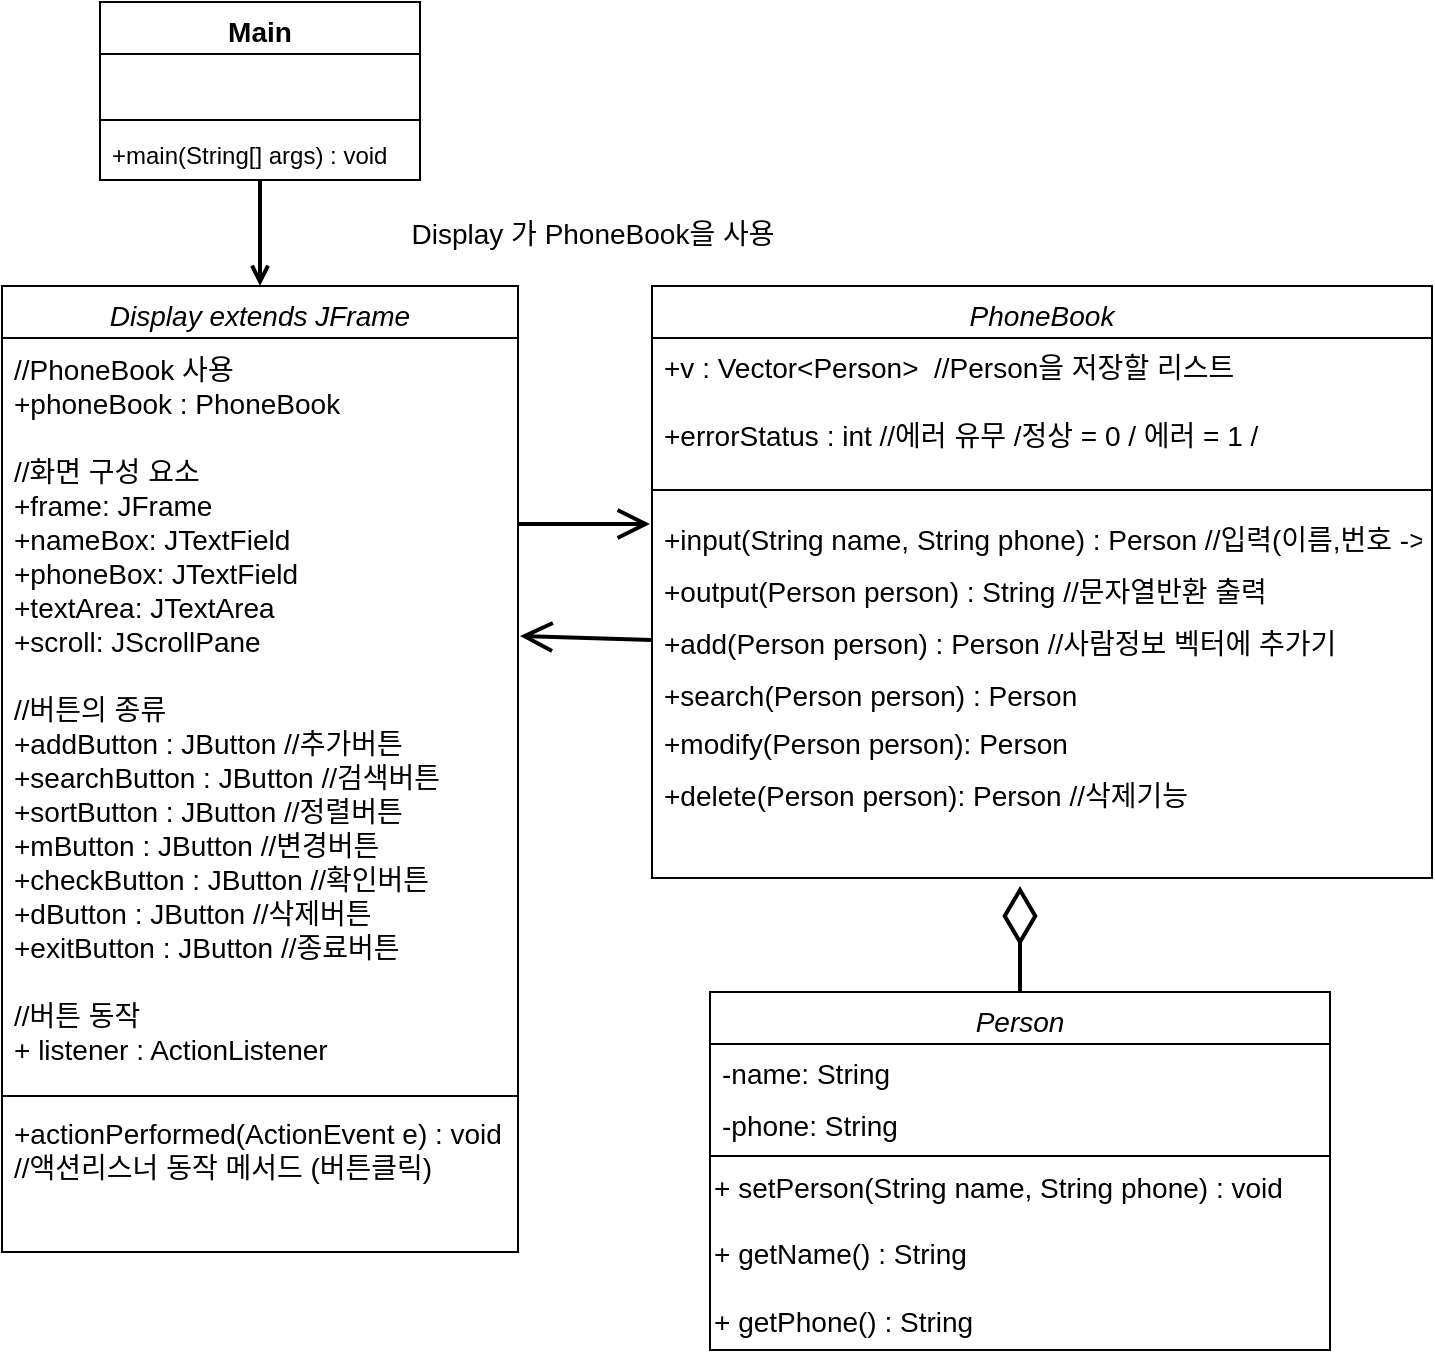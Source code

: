 <mxfile version="14.4.8" type="github">
  <diagram id="C5RBs43oDa-KdzZeNtuy" name="Page-1">
    <mxGraphModel dx="993" dy="746" grid="0" gridSize="10" guides="1" tooltips="1" connect="1" arrows="1" fold="1" page="1" pageScale="1" pageWidth="827" pageHeight="1169" math="0" shadow="0">
      <root>
        <mxCell id="WIyWlLk6GJQsqaUBKTNV-0" />
        <mxCell id="WIyWlLk6GJQsqaUBKTNV-1" parent="WIyWlLk6GJQsqaUBKTNV-0" />
        <mxCell id="P8jeqRXpjA01nZ9afECX-0" value="PhoneBook" style="swimlane;fontStyle=2;align=center;verticalAlign=top;childLayout=stackLayout;horizontal=1;startSize=26;horizontalStack=0;resizeParent=1;resizeLast=0;collapsible=1;marginBottom=0;rounded=0;shadow=0;strokeWidth=1;fontSize=14;" parent="WIyWlLk6GJQsqaUBKTNV-1" vertex="1">
          <mxGeometry x="357" y="258" width="390" height="296" as="geometry">
            <mxRectangle x="230" y="140" width="160" height="26" as="alternateBounds" />
          </mxGeometry>
        </mxCell>
        <mxCell id="P8jeqRXpjA01nZ9afECX-1" value="+v : Vector&lt;Person&gt;  //Person을 저장할 리스트     &#xa;&#xa;+errorStatus : int //에러 유무 /정상 = 0 / 에러 = 1 /" style="text;align=left;verticalAlign=top;spacingLeft=4;spacingRight=4;overflow=hidden;rotatable=0;points=[[0,0.5],[1,0.5]];portConstraint=eastwest;fontSize=14;" parent="P8jeqRXpjA01nZ9afECX-0" vertex="1">
          <mxGeometry y="26" width="390" height="66" as="geometry" />
        </mxCell>
        <mxCell id="P8jeqRXpjA01nZ9afECX-2" value="" style="line;html=1;strokeWidth=1;align=left;verticalAlign=middle;spacingTop=-1;spacingLeft=3;spacingRight=3;rotatable=0;labelPosition=right;points=[];portConstraint=eastwest;fontSize=14;" parent="P8jeqRXpjA01nZ9afECX-0" vertex="1">
          <mxGeometry y="92" width="390" height="20" as="geometry" />
        </mxCell>
        <mxCell id="f7E5iX_CI0--iNyVOqC2-0" value="+input(String name, String phone) : Person //입력(이름,번호 -&gt; 사람)&#xa;" style="text;strokeColor=none;fillColor=none;align=left;verticalAlign=top;spacingLeft=4;spacingRight=4;overflow=hidden;rotatable=0;points=[[0,0.5],[1,0.5]];portConstraint=eastwest;fontSize=14;" vertex="1" parent="P8jeqRXpjA01nZ9afECX-0">
          <mxGeometry y="112" width="390" height="26" as="geometry" />
        </mxCell>
        <mxCell id="f7E5iX_CI0--iNyVOqC2-1" value="+output(Person person) : String //문자열반환 출력" style="text;strokeColor=none;fillColor=none;align=left;verticalAlign=top;spacingLeft=4;spacingRight=4;overflow=hidden;rotatable=0;points=[[0,0.5],[1,0.5]];portConstraint=eastwest;fontSize=14;" vertex="1" parent="P8jeqRXpjA01nZ9afECX-0">
          <mxGeometry y="138" width="390" height="26" as="geometry" />
        </mxCell>
        <mxCell id="P8jeqRXpjA01nZ9afECX-22" value="+add(Person person) : Person //사람정보 벡터에 추가기" style="text;strokeColor=none;fillColor=none;align=left;verticalAlign=top;spacingLeft=4;spacingRight=4;overflow=hidden;rotatable=0;points=[[0,0.5],[1,0.5]];portConstraint=eastwest;fontSize=14;" parent="P8jeqRXpjA01nZ9afECX-0" vertex="1">
          <mxGeometry y="164" width="390" height="26" as="geometry" />
        </mxCell>
        <mxCell id="P8jeqRXpjA01nZ9afECX-23" value="+search(Person person) : Person &#xa;" style="text;strokeColor=none;fillColor=none;align=left;verticalAlign=top;spacingLeft=4;spacingRight=4;overflow=hidden;rotatable=0;points=[[0,0.5],[1,0.5]];portConstraint=eastwest;fontSize=14;" parent="P8jeqRXpjA01nZ9afECX-0" vertex="1">
          <mxGeometry y="190" width="390" height="24" as="geometry" />
        </mxCell>
        <mxCell id="P8jeqRXpjA01nZ9afECX-25" value="+modify(Person person): Person " style="text;strokeColor=none;fillColor=none;align=left;verticalAlign=top;spacingLeft=4;spacingRight=4;overflow=hidden;rotatable=0;points=[[0,0.5],[1,0.5]];portConstraint=eastwest;fontSize=14;" parent="P8jeqRXpjA01nZ9afECX-0" vertex="1">
          <mxGeometry y="214" width="390" height="26" as="geometry" />
        </mxCell>
        <mxCell id="P8jeqRXpjA01nZ9afECX-26" value="+delete(Person person): Person //삭제기능" style="text;strokeColor=none;fillColor=none;align=left;verticalAlign=top;spacingLeft=4;spacingRight=4;overflow=hidden;rotatable=0;points=[[0,0.5],[1,0.5]];portConstraint=eastwest;fontSize=14;" parent="P8jeqRXpjA01nZ9afECX-0" vertex="1">
          <mxGeometry y="240" width="390" height="26" as="geometry" />
        </mxCell>
        <mxCell id="P8jeqRXpjA01nZ9afECX-10" value="Person" style="swimlane;fontStyle=2;align=center;verticalAlign=top;childLayout=stackLayout;horizontal=1;startSize=26;horizontalStack=0;resizeParent=1;resizeLast=0;collapsible=1;marginBottom=0;rounded=0;shadow=0;strokeWidth=1;fontSize=14;" parent="WIyWlLk6GJQsqaUBKTNV-1" vertex="1">
          <mxGeometry x="386" y="611" width="310" height="179" as="geometry">
            <mxRectangle x="230" y="140" width="160" height="26" as="alternateBounds" />
          </mxGeometry>
        </mxCell>
        <mxCell id="P8jeqRXpjA01nZ9afECX-11" value="-name: String" style="text;align=left;verticalAlign=top;spacingLeft=4;spacingRight=4;overflow=hidden;rotatable=0;points=[[0,0.5],[1,0.5]];portConstraint=eastwest;fontSize=14;" parent="P8jeqRXpjA01nZ9afECX-10" vertex="1">
          <mxGeometry y="26" width="310" height="26" as="geometry" />
        </mxCell>
        <mxCell id="P8jeqRXpjA01nZ9afECX-12" value="-phone: String" style="text;align=left;verticalAlign=top;spacingLeft=4;spacingRight=4;overflow=hidden;rotatable=0;points=[[0,0.5],[1,0.5]];portConstraint=eastwest;rounded=0;shadow=0;html=0;fontSize=14;" parent="P8jeqRXpjA01nZ9afECX-10" vertex="1">
          <mxGeometry y="52" width="310" height="26" as="geometry" />
        </mxCell>
        <mxCell id="P8jeqRXpjA01nZ9afECX-13" value="" style="line;html=1;strokeWidth=1;align=left;verticalAlign=middle;spacingTop=-1;spacingLeft=3;spacingRight=3;rotatable=0;labelPosition=right;points=[];portConstraint=eastwest;fontSize=14;" parent="P8jeqRXpjA01nZ9afECX-10" vertex="1">
          <mxGeometry y="78" width="310" height="8" as="geometry" />
        </mxCell>
        <mxCell id="AGnKkswIksJs2r1xKDmr-33" value="+ setPerson(String name, String phone) : void&lt;br style=&quot;font-size: 14px&quot;&gt;&lt;br style=&quot;font-size: 14px&quot;&gt;+ getName() : String&lt;br style=&quot;font-size: 14px&quot;&gt;&lt;br style=&quot;font-size: 14px&quot;&gt;+ getPhone() : String" style="text;html=1;align=left;verticalAlign=middle;resizable=0;points=[];autosize=1;fontSize=14;" parent="P8jeqRXpjA01nZ9afECX-10" vertex="1">
          <mxGeometry y="86" width="310" height="89" as="geometry" />
        </mxCell>
        <mxCell id="te0iCXtoX0ai0mT4FdgT-9" value="Display extends JFrame" style="swimlane;fontStyle=2;align=center;verticalAlign=top;childLayout=stackLayout;horizontal=1;startSize=26;horizontalStack=0;resizeParent=1;resizeParentMax=0;resizeLast=0;collapsible=1;marginBottom=0;fontSize=14;" parent="WIyWlLk6GJQsqaUBKTNV-1" vertex="1">
          <mxGeometry x="32" y="258" width="258" height="483" as="geometry" />
        </mxCell>
        <mxCell id="te0iCXtoX0ai0mT4FdgT-10" value="//PhoneBook 사용&#xa;+phoneBook : PhoneBook&#xa;&#xa;//화면 구성 요소&#xa;+frame: JFrame&#xa;+nameBox: JTextField&#xa;+phoneBox: JTextField&#xa;+textArea: JTextArea&#xa;+scroll: JScrollPane&#xa;&#xa;//버튼의 종류&#xa;+addButton : JButton //추가버튼&#xa;+searchButton : JButton //검색버튼&#xa;+sortButton : JButton //정렬버튼&#xa;+mButton : JButton //변경버튼&#xa;+checkButton : JButton //확인버튼&#xa;+dButton : JButton //삭제버튼&#xa;+exitButton : JButton //종료버튼&#xa;&#xa;//버튼 동작&#xa;+ listener : ActionListener" style="text;strokeColor=none;fillColor=none;align=left;verticalAlign=top;spacingLeft=4;spacingRight=4;overflow=hidden;rotatable=0;points=[[0,0.5],[1,0.5]];portConstraint=eastwest;spacing=2;spacingTop=1;fontSize=14;" parent="te0iCXtoX0ai0mT4FdgT-9" vertex="1">
          <mxGeometry y="26" width="258" height="375" as="geometry" />
        </mxCell>
        <mxCell id="te0iCXtoX0ai0mT4FdgT-11" value="" style="line;strokeWidth=1;fillColor=none;align=left;verticalAlign=middle;spacingTop=-1;spacingLeft=3;spacingRight=3;rotatable=0;labelPosition=right;points=[];portConstraint=eastwest;fontSize=14;" parent="te0iCXtoX0ai0mT4FdgT-9" vertex="1">
          <mxGeometry y="401" width="258" height="8" as="geometry" />
        </mxCell>
        <mxCell id="AGnKkswIksJs2r1xKDmr-1" value="+actionPerformed(ActionEvent e) : void&#xa;//액션리스너 동작 메서드 (버튼클릭)&#xa;" style="text;strokeColor=none;fillColor=none;align=left;verticalAlign=top;spacingLeft=4;spacingRight=4;overflow=hidden;rotatable=0;points=[[0,0.5],[1,0.5]];portConstraint=eastwest;fontSize=14;" parent="te0iCXtoX0ai0mT4FdgT-9" vertex="1">
          <mxGeometry y="409" width="258" height="74" as="geometry" />
        </mxCell>
        <mxCell id="f7E5iX_CI0--iNyVOqC2-27" style="edgeStyle=orthogonalEdgeStyle;rounded=0;orthogonalLoop=1;jettySize=auto;html=1;entryX=0.5;entryY=0;entryDx=0;entryDy=0;strokeWidth=2;fontSize=14;endArrow=open;endFill=0;" edge="1" parent="WIyWlLk6GJQsqaUBKTNV-1" source="f7E5iX_CI0--iNyVOqC2-14" target="te0iCXtoX0ai0mT4FdgT-9">
          <mxGeometry relative="1" as="geometry" />
        </mxCell>
        <mxCell id="f7E5iX_CI0--iNyVOqC2-14" value="Main" style="swimlane;fontStyle=1;align=center;verticalAlign=top;childLayout=stackLayout;horizontal=1;startSize=26;horizontalStack=0;resizeParent=1;resizeParentMax=0;resizeLast=0;collapsible=1;marginBottom=0;strokeWidth=1;fontSize=14;" vertex="1" parent="WIyWlLk6GJQsqaUBKTNV-1">
          <mxGeometry x="81" y="116" width="160" height="89" as="geometry" />
        </mxCell>
        <mxCell id="f7E5iX_CI0--iNyVOqC2-15" value=" " style="text;strokeColor=none;fillColor=none;align=left;verticalAlign=top;spacingLeft=4;spacingRight=4;overflow=hidden;rotatable=0;points=[[0,0.5],[1,0.5]];portConstraint=eastwest;" vertex="1" parent="f7E5iX_CI0--iNyVOqC2-14">
          <mxGeometry y="26" width="160" height="29" as="geometry" />
        </mxCell>
        <mxCell id="f7E5iX_CI0--iNyVOqC2-16" value="" style="line;strokeWidth=1;fillColor=none;align=left;verticalAlign=middle;spacingTop=-1;spacingLeft=3;spacingRight=3;rotatable=0;labelPosition=right;points=[];portConstraint=eastwest;" vertex="1" parent="f7E5iX_CI0--iNyVOqC2-14">
          <mxGeometry y="55" width="160" height="8" as="geometry" />
        </mxCell>
        <mxCell id="f7E5iX_CI0--iNyVOqC2-17" value="+main(String[] args) : void" style="text;strokeColor=none;fillColor=none;align=left;verticalAlign=top;spacingLeft=4;spacingRight=4;overflow=hidden;rotatable=0;points=[[0,0.5],[1,0.5]];portConstraint=eastwest;" vertex="1" parent="f7E5iX_CI0--iNyVOqC2-14">
          <mxGeometry y="63" width="160" height="26" as="geometry" />
        </mxCell>
        <mxCell id="f7E5iX_CI0--iNyVOqC2-25" value="" style="endArrow=open;endFill=1;endSize=12;html=1;strokeWidth=2;fontSize=14;" edge="1" parent="WIyWlLk6GJQsqaUBKTNV-1">
          <mxGeometry width="160" relative="1" as="geometry">
            <mxPoint x="290" y="377" as="sourcePoint" />
            <mxPoint x="356" y="377" as="targetPoint" />
          </mxGeometry>
        </mxCell>
        <mxCell id="f7E5iX_CI0--iNyVOqC2-26" value="Display 가 PhoneBook을 사용" style="text;html=1;strokeColor=none;fillColor=none;align=center;verticalAlign=middle;whiteSpace=wrap;rounded=0;fontSize=14;" vertex="1" parent="WIyWlLk6GJQsqaUBKTNV-1">
          <mxGeometry x="224" y="194" width="207" height="75" as="geometry" />
        </mxCell>
        <mxCell id="f7E5iX_CI0--iNyVOqC2-30" value="" style="endArrow=diamondThin;endFill=0;endSize=24;html=1;strokeWidth=2;fontSize=14;exitX=0.5;exitY=0;exitDx=0;exitDy=0;" edge="1" parent="WIyWlLk6GJQsqaUBKTNV-1" source="P8jeqRXpjA01nZ9afECX-10">
          <mxGeometry width="160" relative="1" as="geometry">
            <mxPoint x="211" y="487" as="sourcePoint" />
            <mxPoint x="541" y="558" as="targetPoint" />
          </mxGeometry>
        </mxCell>
        <mxCell id="f7E5iX_CI0--iNyVOqC2-31" value="" style="endArrow=open;endFill=1;endSize=12;html=1;strokeWidth=2;fontSize=14;exitX=0;exitY=0.5;exitDx=0;exitDy=0;" edge="1" parent="WIyWlLk6GJQsqaUBKTNV-1" source="P8jeqRXpjA01nZ9afECX-22">
          <mxGeometry width="160" relative="1" as="geometry">
            <mxPoint x="302" y="468" as="sourcePoint" />
            <mxPoint x="291" y="433" as="targetPoint" />
          </mxGeometry>
        </mxCell>
      </root>
    </mxGraphModel>
  </diagram>
</mxfile>
